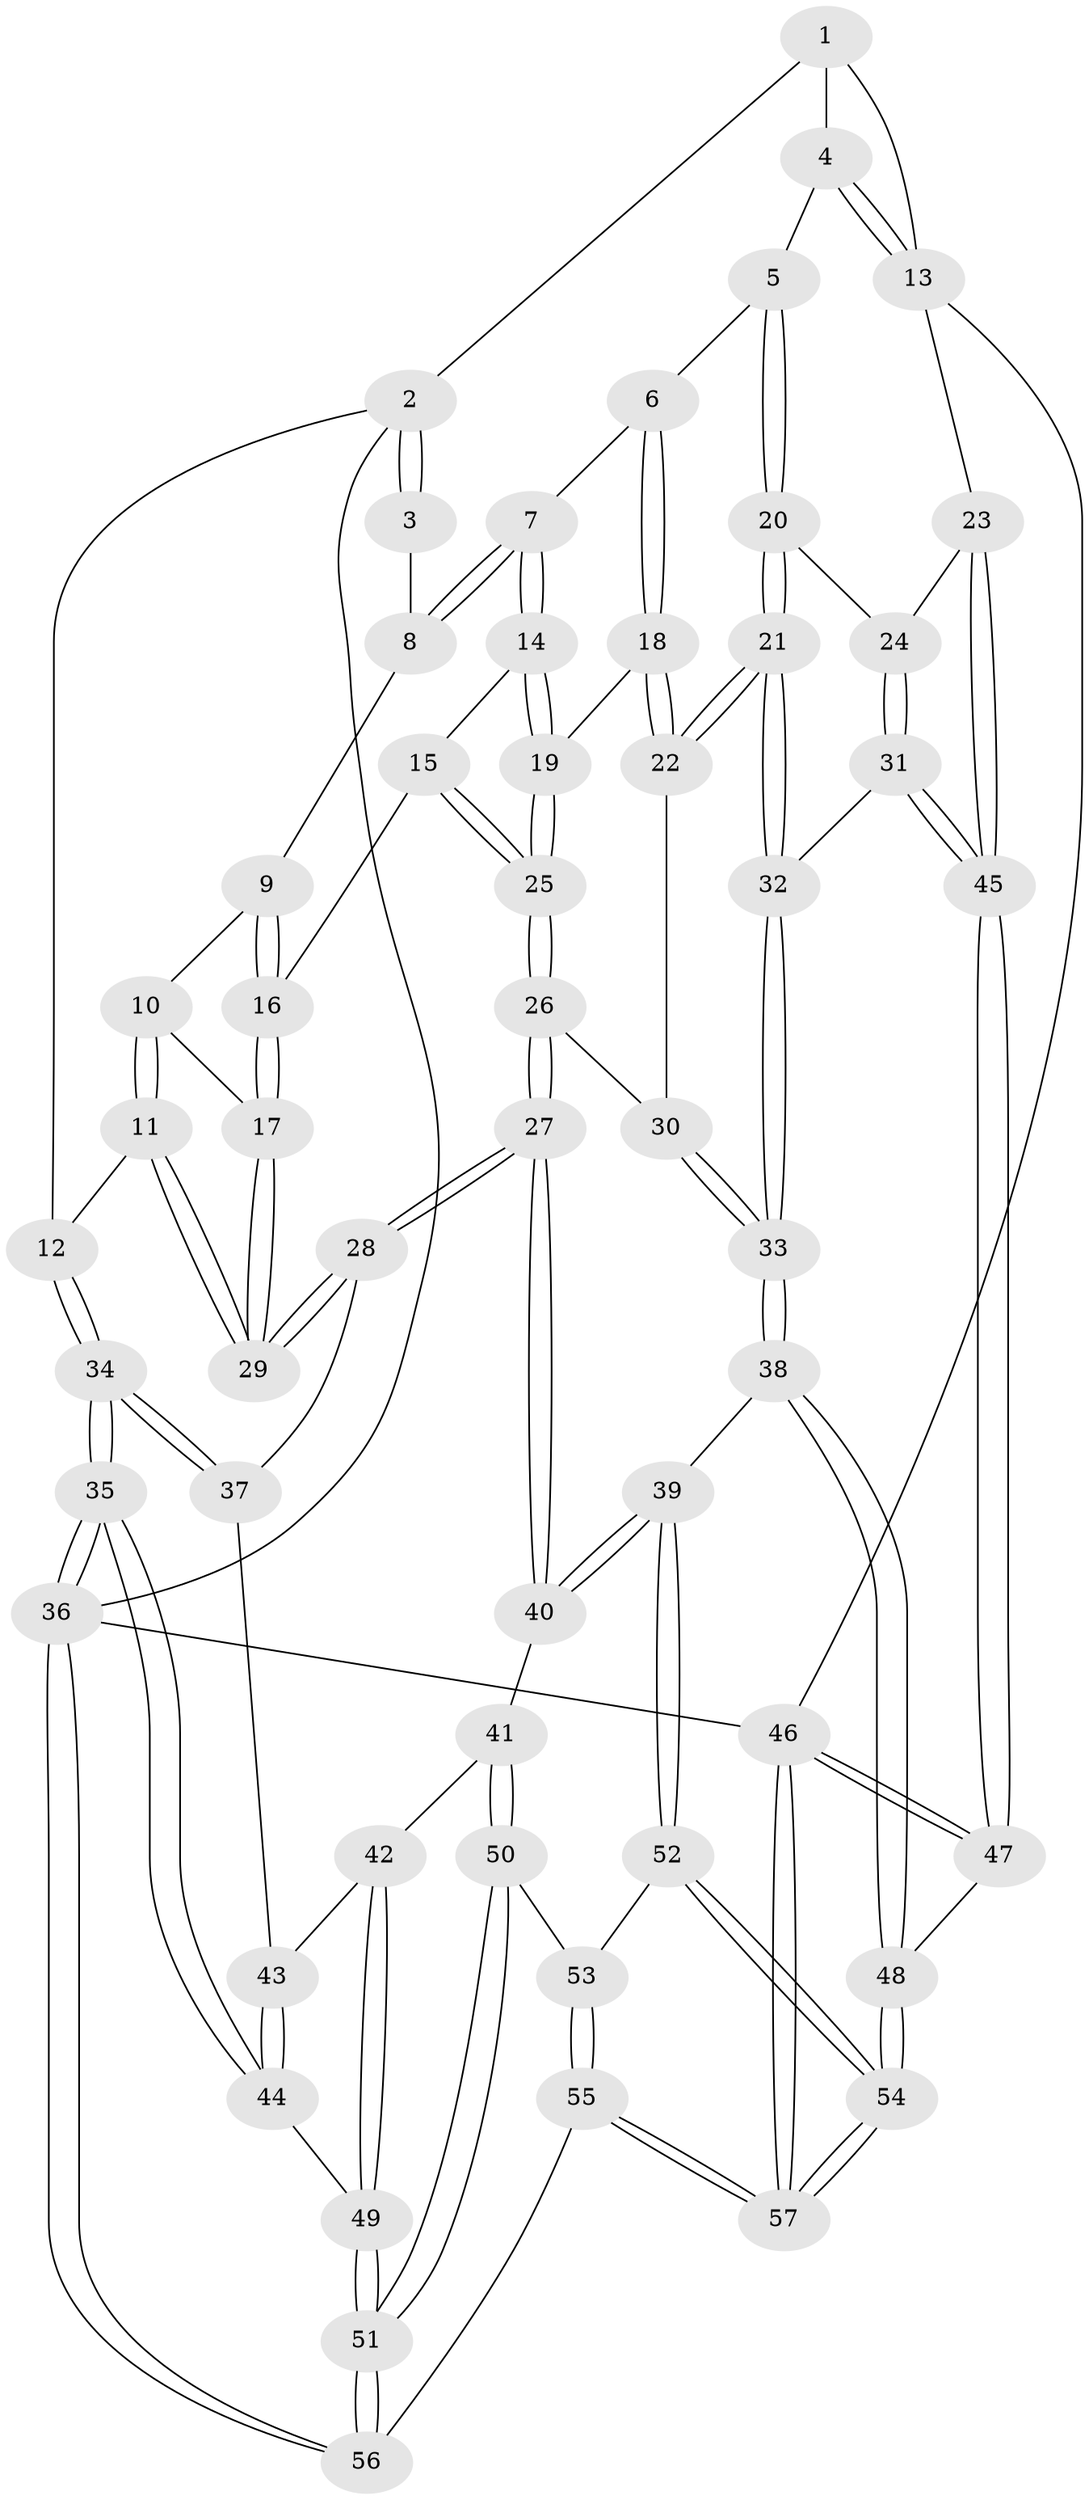// coarse degree distribution, {2: 0.029411764705882353, 4: 0.5588235294117647, 5: 0.2647058823529412, 3: 0.08823529411764706, 6: 0.058823529411764705}
// Generated by graph-tools (version 1.1) at 2025/52/02/27/25 19:52:43]
// undirected, 57 vertices, 139 edges
graph export_dot {
graph [start="1"]
  node [color=gray90,style=filled];
  1 [pos="+0.805320657645364+0"];
  2 [pos="+0+0"];
  3 [pos="+0.3553181933304107+0"];
  4 [pos="+0.8107981349333876+0.05570585334655968"];
  5 [pos="+0.7561032309215334+0.15495254048422474"];
  6 [pos="+0.7509579570783801+0.15686114448389338"];
  7 [pos="+0.4991773093670877+0.11119948158878504"];
  8 [pos="+0.3670179134101004+0"];
  9 [pos="+0.3102125646076715+0.08056709887138015"];
  10 [pos="+0.17651358084238783+0.1953763448869321"];
  11 [pos="+0+0.2703991344114237"];
  12 [pos="+0+0.2216759595948971"];
  13 [pos="+1+0.24811423355854273"];
  14 [pos="+0.49703064330657465+0.23861284371351926"];
  15 [pos="+0.36058352435746616+0.2894891600754243"];
  16 [pos="+0.3374056328234532+0.27656012945252034"];
  17 [pos="+0.2674163241145665+0.31285089048614156"];
  18 [pos="+0.6004668592614204+0.3541892187998821"];
  19 [pos="+0.5655771882777013+0.34964500985117664"];
  20 [pos="+0.883756344104839+0.3554166354333468"];
  21 [pos="+0.7004668060012815+0.46633974987092003"];
  22 [pos="+0.6965036938905548+0.46376281101673156"];
  23 [pos="+1+0.4136724283125542"];
  24 [pos="+0.9718022445202155+0.3809876806227799"];
  25 [pos="+0.4264663749265903+0.4490966723233587"];
  26 [pos="+0.407041911298378+0.48820871343085137"];
  27 [pos="+0.3215505080332766+0.5560549265833316"];
  28 [pos="+0.2068132871375872+0.5118674347859798"];
  29 [pos="+0.17677601982514696+0.45716150614008555"];
  30 [pos="+0.5231718905828643+0.5352181348640372"];
  31 [pos="+0.7621564057879003+0.6186412161975621"];
  32 [pos="+0.7286775463222227+0.617951187125895"];
  33 [pos="+0.6449418545761297+0.7283095135592593"];
  34 [pos="+0+0.7500196711304064"];
  35 [pos="+0+0.9113203653406977"];
  36 [pos="+0+1"];
  37 [pos="+0.147473999365502+0.572604151022938"];
  38 [pos="+0.6321500216888138+0.7582398981080738"];
  39 [pos="+0.491949465392768+0.7673972653547982"];
  40 [pos="+0.3359584457773883+0.6012015281414421"];
  41 [pos="+0.23871993173969752+0.7701339069280035"];
  42 [pos="+0.1892601993287813+0.7761923358436884"];
  43 [pos="+0.14564466638024898+0.6451389629694305"];
  44 [pos="+0.05615092951057773+0.8454072749975369"];
  45 [pos="+1+0.685476295103753"];
  46 [pos="+1+1"];
  47 [pos="+1+0.7381578356629388"];
  48 [pos="+0.7439371085073793+0.9302458388772523"];
  49 [pos="+0.060910560331463644+0.8452721985284105"];
  50 [pos="+0.29826172960421393+0.8579088643254162"];
  51 [pos="+0.23683966552078953+0.9398901007480626"];
  52 [pos="+0.444632688173694+0.8298268849268446"];
  53 [pos="+0.42470057839774106+0.8516254203032887"];
  54 [pos="+0.7032964109165986+1"];
  55 [pos="+0.4094020807050252+1"];
  56 [pos="+0.2862554630797877+1"];
  57 [pos="+0.6997941489940381+1"];
  1 -- 2;
  1 -- 4;
  1 -- 13;
  2 -- 3;
  2 -- 3;
  2 -- 12;
  2 -- 36;
  3 -- 8;
  4 -- 5;
  4 -- 13;
  4 -- 13;
  5 -- 6;
  5 -- 20;
  5 -- 20;
  6 -- 7;
  6 -- 18;
  6 -- 18;
  7 -- 8;
  7 -- 8;
  7 -- 14;
  7 -- 14;
  8 -- 9;
  9 -- 10;
  9 -- 16;
  9 -- 16;
  10 -- 11;
  10 -- 11;
  10 -- 17;
  11 -- 12;
  11 -- 29;
  11 -- 29;
  12 -- 34;
  12 -- 34;
  13 -- 23;
  13 -- 46;
  14 -- 15;
  14 -- 19;
  14 -- 19;
  15 -- 16;
  15 -- 25;
  15 -- 25;
  16 -- 17;
  16 -- 17;
  17 -- 29;
  17 -- 29;
  18 -- 19;
  18 -- 22;
  18 -- 22;
  19 -- 25;
  19 -- 25;
  20 -- 21;
  20 -- 21;
  20 -- 24;
  21 -- 22;
  21 -- 22;
  21 -- 32;
  21 -- 32;
  22 -- 30;
  23 -- 24;
  23 -- 45;
  23 -- 45;
  24 -- 31;
  24 -- 31;
  25 -- 26;
  25 -- 26;
  26 -- 27;
  26 -- 27;
  26 -- 30;
  27 -- 28;
  27 -- 28;
  27 -- 40;
  27 -- 40;
  28 -- 29;
  28 -- 29;
  28 -- 37;
  30 -- 33;
  30 -- 33;
  31 -- 32;
  31 -- 45;
  31 -- 45;
  32 -- 33;
  32 -- 33;
  33 -- 38;
  33 -- 38;
  34 -- 35;
  34 -- 35;
  34 -- 37;
  34 -- 37;
  35 -- 36;
  35 -- 36;
  35 -- 44;
  35 -- 44;
  36 -- 56;
  36 -- 56;
  36 -- 46;
  37 -- 43;
  38 -- 39;
  38 -- 48;
  38 -- 48;
  39 -- 40;
  39 -- 40;
  39 -- 52;
  39 -- 52;
  40 -- 41;
  41 -- 42;
  41 -- 50;
  41 -- 50;
  42 -- 43;
  42 -- 49;
  42 -- 49;
  43 -- 44;
  43 -- 44;
  44 -- 49;
  45 -- 47;
  45 -- 47;
  46 -- 47;
  46 -- 47;
  46 -- 57;
  46 -- 57;
  47 -- 48;
  48 -- 54;
  48 -- 54;
  49 -- 51;
  49 -- 51;
  50 -- 51;
  50 -- 51;
  50 -- 53;
  51 -- 56;
  51 -- 56;
  52 -- 53;
  52 -- 54;
  52 -- 54;
  53 -- 55;
  53 -- 55;
  54 -- 57;
  54 -- 57;
  55 -- 56;
  55 -- 57;
  55 -- 57;
}

